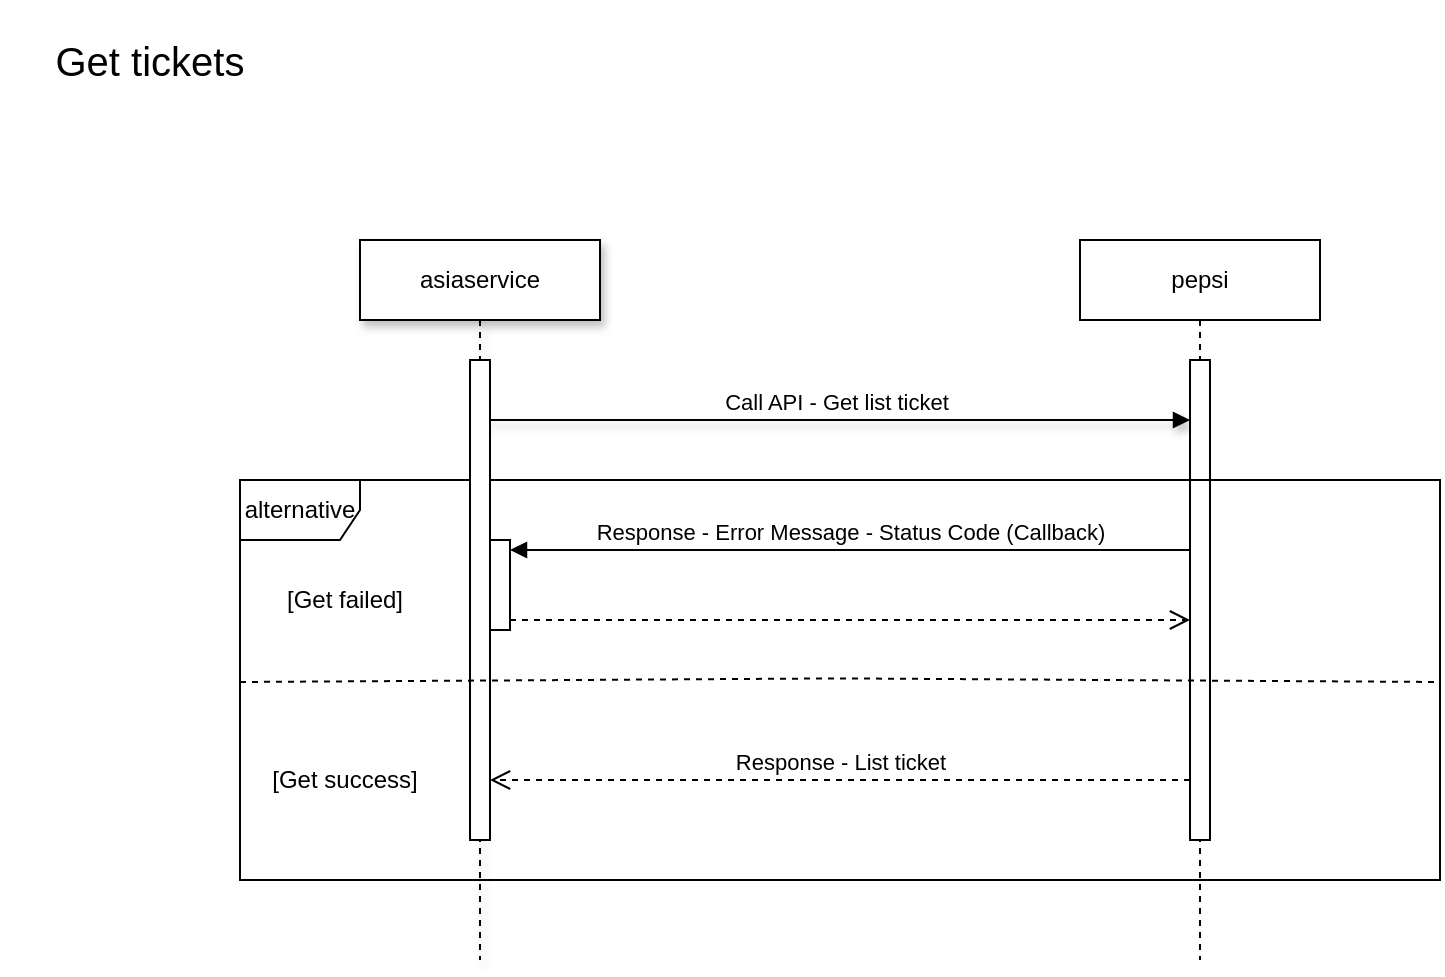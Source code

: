 <mxfile version="24.0.7" type="github">
  <diagram name="Page-1" id="2YBvvXClWsGukQMizWep">
    <mxGraphModel dx="1195" dy="615" grid="1" gridSize="15" guides="1" tooltips="1" connect="1" arrows="1" fold="1" page="1" pageScale="1" pageWidth="850" pageHeight="1400" math="0" shadow="0">
      <root>
        <mxCell id="0" />
        <mxCell id="1" parent="0" />
        <mxCell id="2ctpXlQdCTWCaMPcwIlo-5" value="Call API - Get list ticket" style="html=1;verticalAlign=bottom;endArrow=block;curved=0;rounded=0;shadow=1;" edge="1" parent="1" target="2ctpXlQdCTWCaMPcwIlo-4">
          <mxGeometry width="80" relative="1" as="geometry">
            <mxPoint x="240" y="210" as="sourcePoint" />
            <mxPoint x="585" y="210" as="targetPoint" />
            <mxPoint as="offset" />
          </mxGeometry>
        </mxCell>
        <mxCell id="aM9ryv3xv72pqoxQDRHE-1" value="pepsi" style="shape=umlLifeline;perimeter=lifelinePerimeter;whiteSpace=wrap;html=1;container=0;dropTarget=0;collapsible=0;recursiveResize=0;outlineConnect=0;portConstraint=eastwest;newEdgeStyle={&quot;edgeStyle&quot;:&quot;elbowEdgeStyle&quot;,&quot;elbow&quot;:&quot;vertical&quot;,&quot;curved&quot;:0,&quot;rounded&quot;:0};" parent="1" vertex="1">
          <mxGeometry x="540" y="120" width="120" height="360" as="geometry" />
        </mxCell>
        <mxCell id="2ctpXlQdCTWCaMPcwIlo-4" value="" style="html=1;points=[[0,0,0,0,5],[0,1,0,0,-5],[1,0,0,0,5],[1,1,0,0,-5]];perimeter=orthogonalPerimeter;outlineConnect=0;targetShapes=umlLifeline;portConstraint=eastwest;newEdgeStyle={&quot;curved&quot;:0,&quot;rounded&quot;:0};" vertex="1" parent="aM9ryv3xv72pqoxQDRHE-1">
          <mxGeometry x="55" y="60" width="10" height="240" as="geometry" />
        </mxCell>
        <mxCell id="2ctpXlQdCTWCaMPcwIlo-1" value="alternative" style="shape=umlFrame;whiteSpace=wrap;html=1;pointerEvents=0;" vertex="1" parent="1">
          <mxGeometry x="120" y="240" width="600" height="200" as="geometry" />
        </mxCell>
        <mxCell id="2ctpXlQdCTWCaMPcwIlo-2" value="Get tickets" style="text;strokeColor=none;align=center;fillColor=none;html=1;verticalAlign=middle;whiteSpace=wrap;rounded=0;fontSize=20;" vertex="1" parent="1">
          <mxGeometry width="150" height="60" as="geometry" />
        </mxCell>
        <mxCell id="aM9ryv3xv72pqoxQDRHE-5" value="asiaservice" style="shape=umlLifeline;perimeter=lifelinePerimeter;whiteSpace=wrap;html=1;container=0;dropTarget=0;collapsible=0;recursiveResize=0;outlineConnect=0;portConstraint=eastwest;newEdgeStyle={&quot;edgeStyle&quot;:&quot;elbowEdgeStyle&quot;,&quot;elbow&quot;:&quot;vertical&quot;,&quot;curved&quot;:0,&quot;rounded&quot;:0};shadow=1;" parent="1" vertex="1">
          <mxGeometry x="180" y="120" width="120" height="360" as="geometry" />
        </mxCell>
        <mxCell id="2ctpXlQdCTWCaMPcwIlo-3" value="" style="html=1;points=[[0,0,0,0,5],[0,1,0,0,-5],[1,0,0,0,5],[1,1,0,0,-5]];perimeter=orthogonalPerimeter;outlineConnect=0;targetShapes=umlLifeline;portConstraint=eastwest;newEdgeStyle={&quot;curved&quot;:0,&quot;rounded&quot;:0};" vertex="1" parent="aM9ryv3xv72pqoxQDRHE-5">
          <mxGeometry x="55" y="60" width="10" height="240" as="geometry" />
        </mxCell>
        <mxCell id="2ctpXlQdCTWCaMPcwIlo-23" value="" style="html=1;points=[[0,0,0,0,5],[0,1,0,0,-5],[1,0,0,0,5],[1,1,0,0,-5]];perimeter=orthogonalPerimeter;outlineConnect=0;targetShapes=umlLifeline;portConstraint=eastwest;newEdgeStyle={&quot;curved&quot;:0,&quot;rounded&quot;:0};" vertex="1" parent="aM9ryv3xv72pqoxQDRHE-5">
          <mxGeometry x="65" y="150" width="10" height="45" as="geometry" />
        </mxCell>
        <mxCell id="2ctpXlQdCTWCaMPcwIlo-7" value="" style="endArrow=none;dashed=1;html=1;rounded=0;" edge="1" parent="1">
          <mxGeometry width="50" height="50" relative="1" as="geometry">
            <mxPoint x="120" y="341" as="sourcePoint" />
            <mxPoint x="720" y="341" as="targetPoint" />
            <Array as="points">
              <mxPoint x="420" y="339.2" />
            </Array>
          </mxGeometry>
        </mxCell>
        <mxCell id="2ctpXlQdCTWCaMPcwIlo-9" value="Response - List ticket" style="html=1;verticalAlign=bottom;endArrow=open;dashed=1;endSize=8;curved=0;rounded=0;" edge="1" parent="1">
          <mxGeometry relative="1" as="geometry">
            <mxPoint x="595" y="390" as="sourcePoint" />
            <mxPoint x="245" y="390" as="targetPoint" />
            <mxPoint as="offset" />
          </mxGeometry>
        </mxCell>
        <mxCell id="2ctpXlQdCTWCaMPcwIlo-24" value="Response - Error Message - Status Code (Callback)" style="html=1;verticalAlign=bottom;endArrow=block;curved=0;rounded=0;entryX=1;entryY=0;entryDx=0;entryDy=5;" edge="1" target="2ctpXlQdCTWCaMPcwIlo-23" parent="1" source="2ctpXlQdCTWCaMPcwIlo-4">
          <mxGeometry relative="1" as="geometry">
            <mxPoint x="325" y="245" as="sourcePoint" />
          </mxGeometry>
        </mxCell>
        <mxCell id="2ctpXlQdCTWCaMPcwIlo-25" value="" style="html=1;verticalAlign=bottom;endArrow=open;dashed=1;endSize=8;curved=0;rounded=0;exitX=1;exitY=1;exitDx=0;exitDy=-5;" edge="1" source="2ctpXlQdCTWCaMPcwIlo-23" parent="1" target="2ctpXlQdCTWCaMPcwIlo-4">
          <mxGeometry relative="1" as="geometry">
            <mxPoint x="325" y="315" as="targetPoint" />
          </mxGeometry>
        </mxCell>
        <mxCell id="2ctpXlQdCTWCaMPcwIlo-26" value="[Get failed]" style="text;strokeColor=none;align=center;fillColor=none;html=1;verticalAlign=middle;whiteSpace=wrap;rounded=0;" vertex="1" parent="1">
          <mxGeometry x="135" y="285" width="75" height="30" as="geometry" />
        </mxCell>
        <mxCell id="2ctpXlQdCTWCaMPcwIlo-27" value="[Get success]" style="text;strokeColor=none;align=center;fillColor=none;html=1;verticalAlign=middle;whiteSpace=wrap;rounded=0;" vertex="1" parent="1">
          <mxGeometry x="135" y="375" width="75" height="30" as="geometry" />
        </mxCell>
      </root>
    </mxGraphModel>
  </diagram>
</mxfile>
